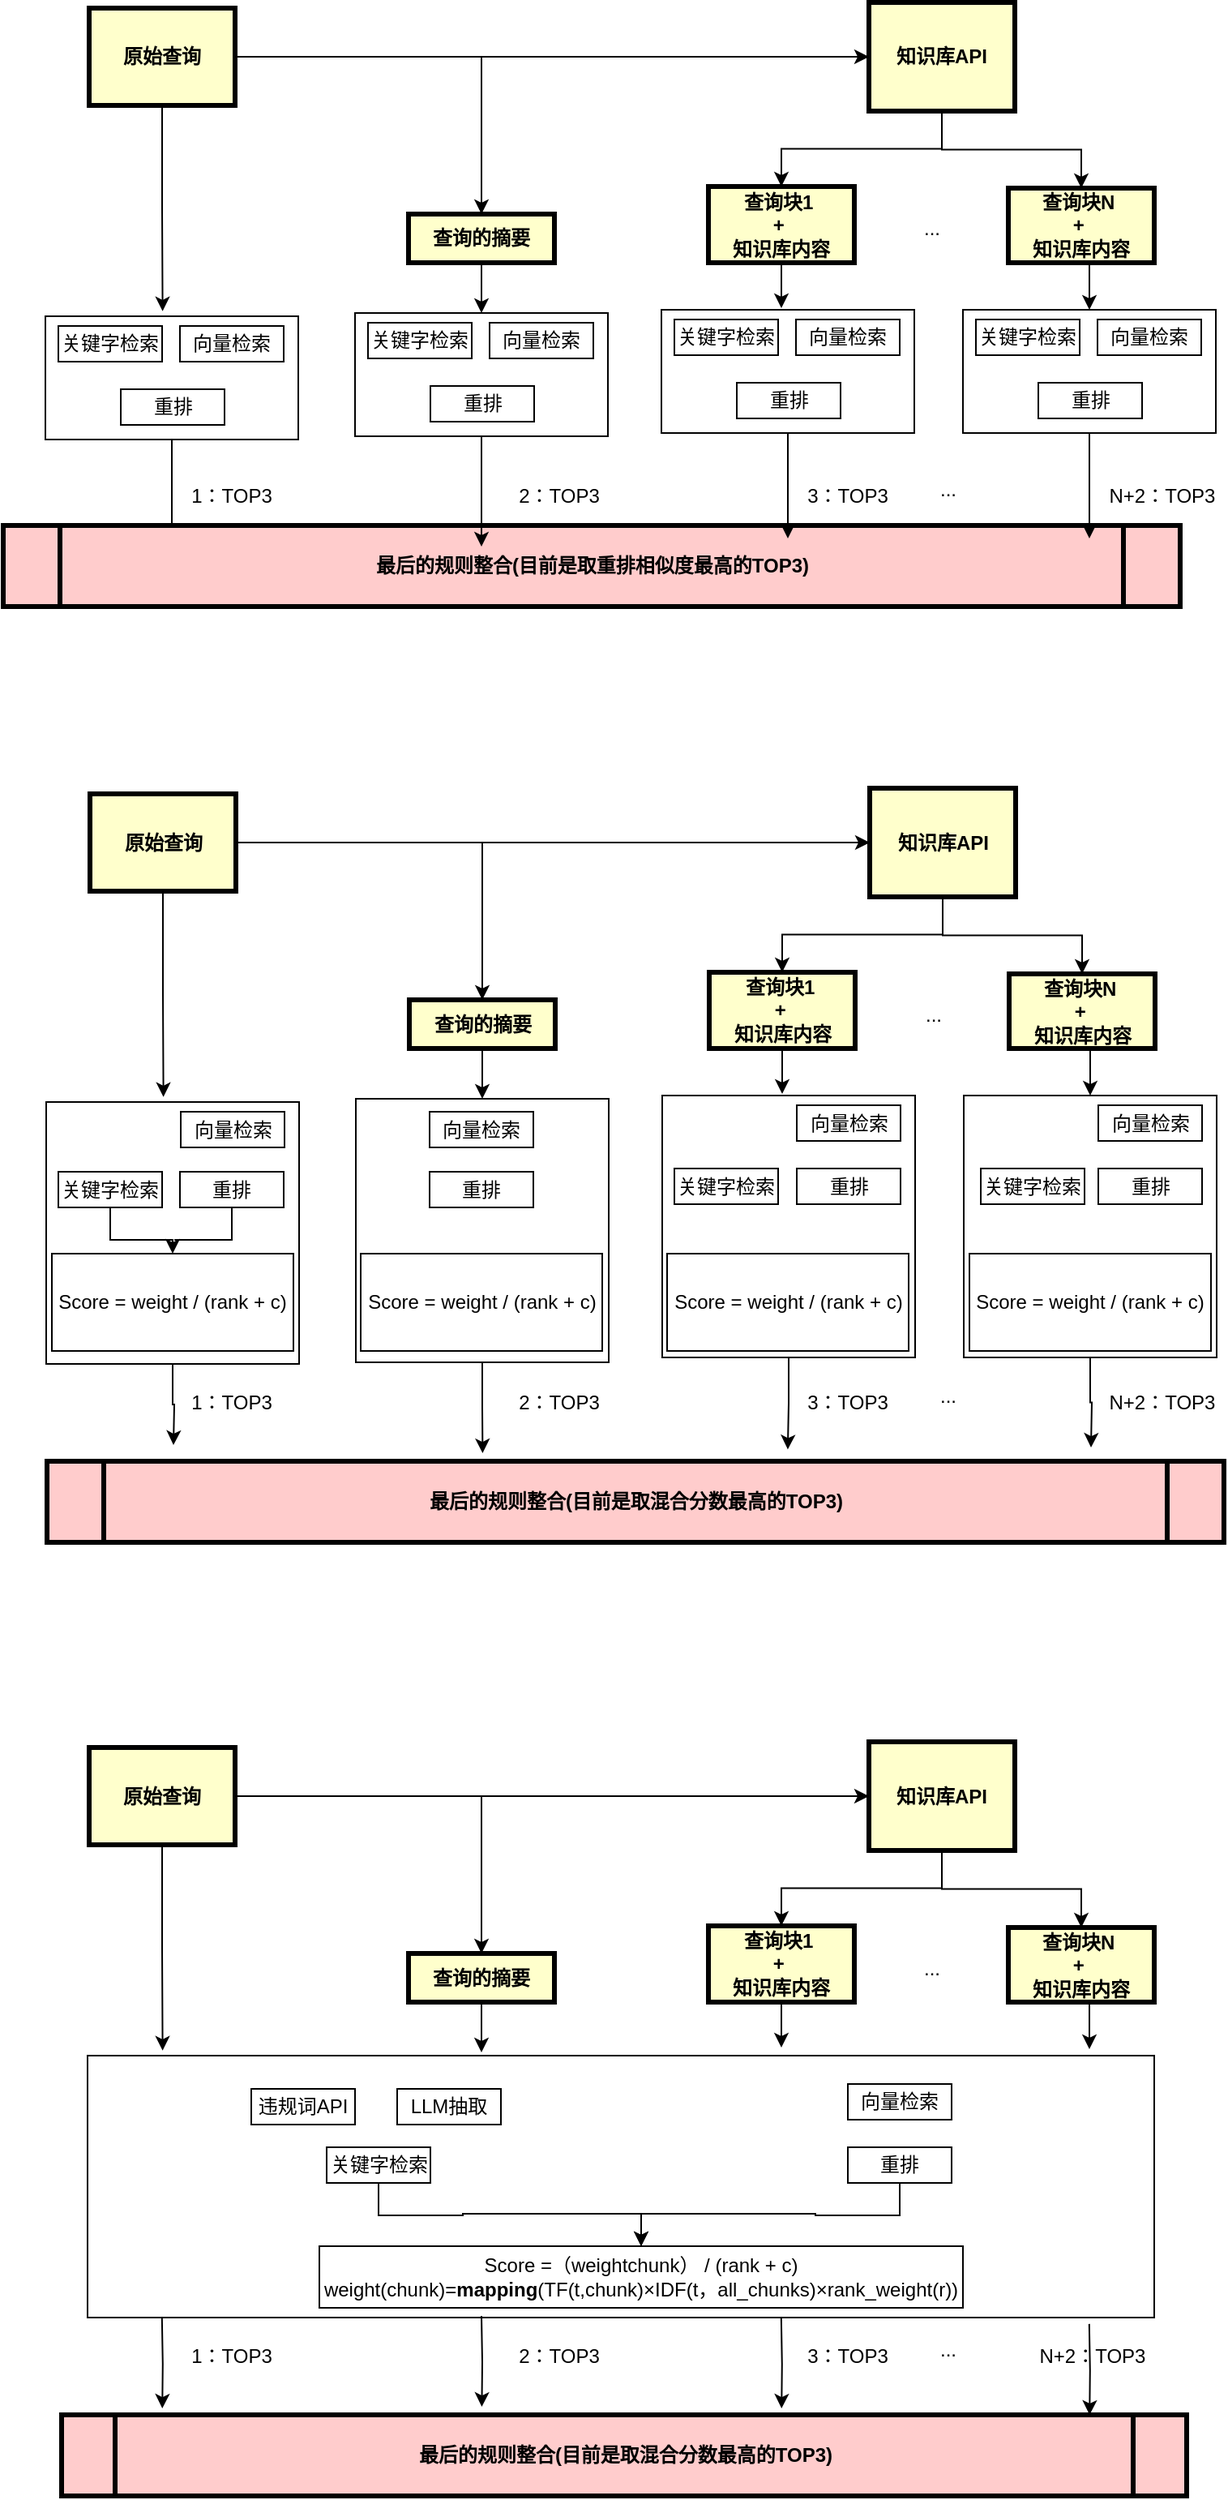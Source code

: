 <mxfile version="26.0.4">
  <diagram name="Page-1" id="c7558073-3199-34d8-9f00-42111426c3f3">
    <mxGraphModel dx="986" dy="862" grid="0" gridSize="10" guides="1" tooltips="1" connect="1" arrows="1" fold="1" page="0" pageScale="1" pageWidth="826" pageHeight="1169" background="none" math="0" shadow="0">
      <root>
        <mxCell id="0" />
        <mxCell id="1" parent="0" />
        <mxCell id="18Gt26L3QcKM89W_5jB1-135" style="edgeStyle=orthogonalEdgeStyle;rounded=0;orthogonalLoop=1;jettySize=auto;html=1;exitX=0.5;exitY=1;exitDx=0;exitDy=0;" parent="1" source="18Gt26L3QcKM89W_5jB1-101" edge="1">
          <mxGeometry relative="1" as="geometry">
            <mxPoint x="267" y="382" as="targetPoint" />
          </mxGeometry>
        </mxCell>
        <mxCell id="18Gt26L3QcKM89W_5jB1-101" value="" style="rounded=0;whiteSpace=wrap;html=1;" parent="1" vertex="1">
          <mxGeometry x="189" y="244" width="156" height="76" as="geometry" />
        </mxCell>
        <mxCell id="18Gt26L3QcKM89W_5jB1-107" style="edgeStyle=orthogonalEdgeStyle;rounded=0;orthogonalLoop=1;jettySize=auto;html=1;exitX=1;exitY=0.5;exitDx=0;exitDy=0;entryX=0.5;entryY=0;entryDx=0;entryDy=0;" parent="1" source="3" target="18Gt26L3QcKM89W_5jB1-102" edge="1">
          <mxGeometry relative="1" as="geometry" />
        </mxCell>
        <mxCell id="18Gt26L3QcKM89W_5jB1-108" style="edgeStyle=orthogonalEdgeStyle;rounded=0;orthogonalLoop=1;jettySize=auto;html=1;exitX=0.5;exitY=1;exitDx=0;exitDy=0;" parent="1" source="3" edge="1">
          <mxGeometry relative="1" as="geometry">
            <mxPoint x="261.31" y="240.897" as="targetPoint" />
          </mxGeometry>
        </mxCell>
        <mxCell id="18Gt26L3QcKM89W_5jB1-118" value="" style="edgeStyle=orthogonalEdgeStyle;rounded=0;orthogonalLoop=1;jettySize=auto;html=1;" parent="1" source="3" target="18Gt26L3QcKM89W_5jB1-117" edge="1">
          <mxGeometry relative="1" as="geometry" />
        </mxCell>
        <mxCell id="3" value="原始查询" style="whiteSpace=wrap;align=center;verticalAlign=middle;fontStyle=1;strokeWidth=3;fillColor=#FFFFCC" parent="1" vertex="1">
          <mxGeometry x="216" y="54" width="90" height="60" as="geometry" />
        </mxCell>
        <mxCell id="5" value="最后的规则整合(目前是取重排相似度最高的TOP3)" style="shape=process;whiteSpace=wrap;align=center;verticalAlign=middle;size=0.048;fontStyle=1;strokeWidth=3;fillColor=#FFCCCC" parent="1" vertex="1">
          <mxGeometry x="163" y="373" width="726" height="50" as="geometry" />
        </mxCell>
        <mxCell id="18Gt26L3QcKM89W_5jB1-98" value="关键字检索" style="rounded=0;whiteSpace=wrap;html=1;" parent="1" vertex="1">
          <mxGeometry x="197" y="250" width="64" height="22" as="geometry" />
        </mxCell>
        <mxCell id="18Gt26L3QcKM89W_5jB1-99" value="向量检索" style="rounded=0;whiteSpace=wrap;html=1;" parent="1" vertex="1">
          <mxGeometry x="272" y="250" width="64" height="22" as="geometry" />
        </mxCell>
        <mxCell id="18Gt26L3QcKM89W_5jB1-100" value="重排" style="rounded=0;whiteSpace=wrap;html=1;" parent="1" vertex="1">
          <mxGeometry x="235.5" y="289" width="64" height="22" as="geometry" />
        </mxCell>
        <mxCell id="18Gt26L3QcKM89W_5jB1-109" style="edgeStyle=orthogonalEdgeStyle;rounded=0;orthogonalLoop=1;jettySize=auto;html=1;exitX=0.5;exitY=1;exitDx=0;exitDy=0;entryX=0.5;entryY=0;entryDx=0;entryDy=0;" parent="1" source="18Gt26L3QcKM89W_5jB1-102" target="18Gt26L3QcKM89W_5jB1-103" edge="1">
          <mxGeometry relative="1" as="geometry" />
        </mxCell>
        <mxCell id="18Gt26L3QcKM89W_5jB1-102" value="查询的摘要" style="whiteSpace=wrap;align=center;verticalAlign=middle;fontStyle=1;strokeWidth=3;fillColor=#FFFFCC" parent="1" vertex="1">
          <mxGeometry x="413" y="181" width="90" height="30" as="geometry" />
        </mxCell>
        <mxCell id="18Gt26L3QcKM89W_5jB1-124" style="edgeStyle=orthogonalEdgeStyle;rounded=0;orthogonalLoop=1;jettySize=auto;html=1;exitX=0.5;exitY=1;exitDx=0;exitDy=0;" parent="1" source="18Gt26L3QcKM89W_5jB1-103" edge="1">
          <mxGeometry relative="1" as="geometry">
            <mxPoint x="458" y="386" as="targetPoint" />
          </mxGeometry>
        </mxCell>
        <mxCell id="18Gt26L3QcKM89W_5jB1-103" value="" style="rounded=0;whiteSpace=wrap;html=1;" parent="1" vertex="1">
          <mxGeometry x="380" y="242" width="156" height="76" as="geometry" />
        </mxCell>
        <mxCell id="18Gt26L3QcKM89W_5jB1-104" value="关键字检索" style="rounded=0;whiteSpace=wrap;html=1;" parent="1" vertex="1">
          <mxGeometry x="388" y="248" width="64" height="22" as="geometry" />
        </mxCell>
        <mxCell id="18Gt26L3QcKM89W_5jB1-105" value="向量检索" style="rounded=0;whiteSpace=wrap;html=1;" parent="1" vertex="1">
          <mxGeometry x="463" y="248" width="64" height="22" as="geometry" />
        </mxCell>
        <mxCell id="18Gt26L3QcKM89W_5jB1-106" value="重排" style="rounded=0;whiteSpace=wrap;html=1;" parent="1" vertex="1">
          <mxGeometry x="426.5" y="287" width="64" height="22" as="geometry" />
        </mxCell>
        <mxCell id="18Gt26L3QcKM89W_5jB1-130" style="edgeStyle=orthogonalEdgeStyle;rounded=0;orthogonalLoop=1;jettySize=auto;html=1;exitX=0.5;exitY=1;exitDx=0;exitDy=0;" parent="1" source="18Gt26L3QcKM89W_5jB1-110" edge="1">
          <mxGeometry relative="1" as="geometry">
            <mxPoint x="647" y="381" as="targetPoint" />
          </mxGeometry>
        </mxCell>
        <mxCell id="18Gt26L3QcKM89W_5jB1-110" value="" style="rounded=0;whiteSpace=wrap;html=1;" parent="1" vertex="1">
          <mxGeometry x="569" y="240" width="156" height="76" as="geometry" />
        </mxCell>
        <mxCell id="18Gt26L3QcKM89W_5jB1-111" value="关键字检索" style="rounded=0;whiteSpace=wrap;html=1;" parent="1" vertex="1">
          <mxGeometry x="577" y="246" width="64" height="22" as="geometry" />
        </mxCell>
        <mxCell id="18Gt26L3QcKM89W_5jB1-112" value="向量检索" style="rounded=0;whiteSpace=wrap;html=1;" parent="1" vertex="1">
          <mxGeometry x="652" y="246" width="64" height="22" as="geometry" />
        </mxCell>
        <mxCell id="18Gt26L3QcKM89W_5jB1-113" value="重排" style="rounded=0;whiteSpace=wrap;html=1;" parent="1" vertex="1">
          <mxGeometry x="615.5" y="285" width="64" height="22" as="geometry" />
        </mxCell>
        <mxCell id="18Gt26L3QcKM89W_5jB1-121" style="edgeStyle=orthogonalEdgeStyle;rounded=0;orthogonalLoop=1;jettySize=auto;html=1;exitX=0.5;exitY=1;exitDx=0;exitDy=0;" parent="1" source="18Gt26L3QcKM89W_5jB1-114" edge="1">
          <mxGeometry relative="1" as="geometry">
            <mxPoint x="643" y="239" as="targetPoint" />
          </mxGeometry>
        </mxCell>
        <mxCell id="18Gt26L3QcKM89W_5jB1-114" value="查询块1 &#xa;+ &#xa;知识库内容" style="whiteSpace=wrap;align=center;verticalAlign=middle;fontStyle=1;strokeWidth=3;fillColor=#FFFFCC" parent="1" vertex="1">
          <mxGeometry x="598" y="164" width="90" height="47" as="geometry" />
        </mxCell>
        <mxCell id="18Gt26L3QcKM89W_5jB1-146" style="edgeStyle=orthogonalEdgeStyle;rounded=0;orthogonalLoop=1;jettySize=auto;html=1;exitX=0.5;exitY=1;exitDx=0;exitDy=0;entryX=0.5;entryY=0;entryDx=0;entryDy=0;" parent="1" source="18Gt26L3QcKM89W_5jB1-115" target="18Gt26L3QcKM89W_5jB1-131" edge="1">
          <mxGeometry relative="1" as="geometry" />
        </mxCell>
        <mxCell id="18Gt26L3QcKM89W_5jB1-115" value="查询块N &#xa;+ &#xa;知识库内容" style="whiteSpace=wrap;align=center;verticalAlign=middle;fontStyle=1;strokeWidth=3;fillColor=#FFFFCC" parent="1" vertex="1">
          <mxGeometry x="783" y="165" width="90" height="46" as="geometry" />
        </mxCell>
        <mxCell id="18Gt26L3QcKM89W_5jB1-119" style="edgeStyle=orthogonalEdgeStyle;rounded=0;orthogonalLoop=1;jettySize=auto;html=1;exitX=0.5;exitY=1;exitDx=0;exitDy=0;entryX=0.5;entryY=0;entryDx=0;entryDy=0;" parent="1" source="18Gt26L3QcKM89W_5jB1-117" target="18Gt26L3QcKM89W_5jB1-114" edge="1">
          <mxGeometry relative="1" as="geometry" />
        </mxCell>
        <mxCell id="18Gt26L3QcKM89W_5jB1-120" style="edgeStyle=orthogonalEdgeStyle;rounded=0;orthogonalLoop=1;jettySize=auto;html=1;exitX=0.5;exitY=1;exitDx=0;exitDy=0;entryX=0.5;entryY=0;entryDx=0;entryDy=0;" parent="1" source="18Gt26L3QcKM89W_5jB1-117" target="18Gt26L3QcKM89W_5jB1-115" edge="1">
          <mxGeometry relative="1" as="geometry" />
        </mxCell>
        <mxCell id="18Gt26L3QcKM89W_5jB1-117" value="知识库API" style="whiteSpace=wrap;align=center;verticalAlign=middle;fontStyle=1;strokeWidth=3;fillColor=#FFFFCC" parent="1" vertex="1">
          <mxGeometry x="697" y="50.5" width="90" height="67" as="geometry" />
        </mxCell>
        <mxCell id="18Gt26L3QcKM89W_5jB1-127" value="1：TOP3" style="text;html=1;align=center;verticalAlign=middle;whiteSpace=wrap;rounded=0;" parent="1" vertex="1">
          <mxGeometry x="274" y="340" width="60" height="30" as="geometry" />
        </mxCell>
        <mxCell id="18Gt26L3QcKM89W_5jB1-128" value="2：TOP3" style="text;html=1;align=center;verticalAlign=middle;whiteSpace=wrap;rounded=0;" parent="1" vertex="1">
          <mxGeometry x="476" y="340" width="60" height="30" as="geometry" />
        </mxCell>
        <mxCell id="18Gt26L3QcKM89W_5jB1-129" value="3：TOP3" style="text;html=1;align=center;verticalAlign=middle;whiteSpace=wrap;rounded=0;" parent="1" vertex="1">
          <mxGeometry x="654" y="340" width="60" height="30" as="geometry" />
        </mxCell>
        <mxCell id="18Gt26L3QcKM89W_5jB1-141" style="edgeStyle=orthogonalEdgeStyle;rounded=0;orthogonalLoop=1;jettySize=auto;html=1;exitX=0.5;exitY=1;exitDx=0;exitDy=0;" parent="1" source="18Gt26L3QcKM89W_5jB1-131" edge="1">
          <mxGeometry relative="1" as="geometry">
            <mxPoint x="833" y="381" as="targetPoint" />
          </mxGeometry>
        </mxCell>
        <mxCell id="18Gt26L3QcKM89W_5jB1-131" value="" style="rounded=0;whiteSpace=wrap;html=1;" parent="1" vertex="1">
          <mxGeometry x="755" y="240" width="156" height="76" as="geometry" />
        </mxCell>
        <mxCell id="18Gt26L3QcKM89W_5jB1-132" value="关键字检索" style="rounded=0;whiteSpace=wrap;html=1;" parent="1" vertex="1">
          <mxGeometry x="763" y="246" width="64" height="22" as="geometry" />
        </mxCell>
        <mxCell id="18Gt26L3QcKM89W_5jB1-133" value="向量检索" style="rounded=0;whiteSpace=wrap;html=1;" parent="1" vertex="1">
          <mxGeometry x="838" y="246" width="64" height="22" as="geometry" />
        </mxCell>
        <mxCell id="18Gt26L3QcKM89W_5jB1-134" value="重排" style="rounded=0;whiteSpace=wrap;html=1;" parent="1" vertex="1">
          <mxGeometry x="801.5" y="285" width="64" height="22" as="geometry" />
        </mxCell>
        <mxCell id="18Gt26L3QcKM89W_5jB1-140" value="..." style="text;html=1;align=center;verticalAlign=middle;whiteSpace=wrap;rounded=0;" parent="1" vertex="1">
          <mxGeometry x="706" y="175" width="60" height="30" as="geometry" />
        </mxCell>
        <mxCell id="18Gt26L3QcKM89W_5jB1-142" value="N+2：TOP3" style="text;html=1;align=center;verticalAlign=middle;whiteSpace=wrap;rounded=0;" parent="1" vertex="1">
          <mxGeometry x="840" y="340" width="76" height="30" as="geometry" />
        </mxCell>
        <mxCell id="18Gt26L3QcKM89W_5jB1-144" value="..." style="text;html=1;align=center;verticalAlign=middle;whiteSpace=wrap;rounded=0;" parent="1" vertex="1">
          <mxGeometry x="716" y="336" width="60" height="30" as="geometry" />
        </mxCell>
        <mxCell id="18Gt26L3QcKM89W_5jB1-147" style="edgeStyle=orthogonalEdgeStyle;rounded=0;orthogonalLoop=1;jettySize=auto;html=1;exitX=0.5;exitY=1;exitDx=0;exitDy=0;" parent="1" source="18Gt26L3QcKM89W_5jB1-148" edge="1">
          <mxGeometry relative="1" as="geometry">
            <mxPoint x="268" y="940" as="targetPoint" />
          </mxGeometry>
        </mxCell>
        <mxCell id="18Gt26L3QcKM89W_5jB1-148" value="" style="rounded=0;whiteSpace=wrap;html=1;" parent="1" vertex="1">
          <mxGeometry x="189.5" y="728.5" width="156" height="161.5" as="geometry" />
        </mxCell>
        <mxCell id="18Gt26L3QcKM89W_5jB1-149" style="edgeStyle=orthogonalEdgeStyle;rounded=0;orthogonalLoop=1;jettySize=auto;html=1;exitX=1;exitY=0.5;exitDx=0;exitDy=0;entryX=0.5;entryY=0;entryDx=0;entryDy=0;" parent="1" source="18Gt26L3QcKM89W_5jB1-152" target="18Gt26L3QcKM89W_5jB1-158" edge="1">
          <mxGeometry relative="1" as="geometry" />
        </mxCell>
        <mxCell id="18Gt26L3QcKM89W_5jB1-150" style="edgeStyle=orthogonalEdgeStyle;rounded=0;orthogonalLoop=1;jettySize=auto;html=1;exitX=0.5;exitY=1;exitDx=0;exitDy=0;" parent="1" source="18Gt26L3QcKM89W_5jB1-152" edge="1">
          <mxGeometry relative="1" as="geometry">
            <mxPoint x="261.81" y="725.397" as="targetPoint" />
          </mxGeometry>
        </mxCell>
        <mxCell id="18Gt26L3QcKM89W_5jB1-151" value="" style="edgeStyle=orthogonalEdgeStyle;rounded=0;orthogonalLoop=1;jettySize=auto;html=1;" parent="1" source="18Gt26L3QcKM89W_5jB1-152" target="18Gt26L3QcKM89W_5jB1-175" edge="1">
          <mxGeometry relative="1" as="geometry" />
        </mxCell>
        <mxCell id="18Gt26L3QcKM89W_5jB1-152" value="原始查询" style="whiteSpace=wrap;align=center;verticalAlign=middle;fontStyle=1;strokeWidth=3;fillColor=#FFFFCC" parent="1" vertex="1">
          <mxGeometry x="216.5" y="538.5" width="90" height="60" as="geometry" />
        </mxCell>
        <mxCell id="18Gt26L3QcKM89W_5jB1-153" value="最后的规则整合(目前是取混合分数最高的TOP3)" style="shape=process;whiteSpace=wrap;align=center;verticalAlign=middle;size=0.048;fontStyle=1;strokeWidth=3;fillColor=#FFCCCC" parent="1" vertex="1">
          <mxGeometry x="190" y="950" width="726" height="50" as="geometry" />
        </mxCell>
        <mxCell id="18Gt26L3QcKM89W_5jB1-195" style="edgeStyle=orthogonalEdgeStyle;rounded=0;orthogonalLoop=1;jettySize=auto;html=1;exitX=0.5;exitY=1;exitDx=0;exitDy=0;entryX=0.5;entryY=0;entryDx=0;entryDy=0;" parent="1" source="18Gt26L3QcKM89W_5jB1-154" target="18Gt26L3QcKM89W_5jB1-188" edge="1">
          <mxGeometry relative="1" as="geometry" />
        </mxCell>
        <mxCell id="18Gt26L3QcKM89W_5jB1-154" value="关键字检索" style="rounded=0;whiteSpace=wrap;html=1;" parent="1" vertex="1">
          <mxGeometry x="197" y="771.5" width="64" height="22" as="geometry" />
        </mxCell>
        <mxCell id="18Gt26L3QcKM89W_5jB1-155" value="向量检索" style="rounded=0;whiteSpace=wrap;html=1;" parent="1" vertex="1">
          <mxGeometry x="272.5" y="734.5" width="64" height="22" as="geometry" />
        </mxCell>
        <mxCell id="18Gt26L3QcKM89W_5jB1-196" style="edgeStyle=orthogonalEdgeStyle;rounded=0;orthogonalLoop=1;jettySize=auto;html=1;exitX=0.5;exitY=1;exitDx=0;exitDy=0;endArrow=none;endFill=0;" parent="1" source="18Gt26L3QcKM89W_5jB1-156" edge="1">
          <mxGeometry relative="1" as="geometry">
            <mxPoint x="268.118" y="813.294" as="targetPoint" />
          </mxGeometry>
        </mxCell>
        <mxCell id="18Gt26L3QcKM89W_5jB1-156" value="重排" style="rounded=0;whiteSpace=wrap;html=1;" parent="1" vertex="1">
          <mxGeometry x="272" y="771.5" width="64" height="22" as="geometry" />
        </mxCell>
        <mxCell id="18Gt26L3QcKM89W_5jB1-157" style="edgeStyle=orthogonalEdgeStyle;rounded=0;orthogonalLoop=1;jettySize=auto;html=1;exitX=0.5;exitY=1;exitDx=0;exitDy=0;entryX=0.5;entryY=0;entryDx=0;entryDy=0;" parent="1" source="18Gt26L3QcKM89W_5jB1-158" target="18Gt26L3QcKM89W_5jB1-160" edge="1">
          <mxGeometry relative="1" as="geometry" />
        </mxCell>
        <mxCell id="18Gt26L3QcKM89W_5jB1-158" value="查询的摘要" style="whiteSpace=wrap;align=center;verticalAlign=middle;fontStyle=1;strokeWidth=3;fillColor=#FFFFCC" parent="1" vertex="1">
          <mxGeometry x="413.5" y="665.5" width="90" height="30" as="geometry" />
        </mxCell>
        <mxCell id="18Gt26L3QcKM89W_5jB1-159" style="edgeStyle=orthogonalEdgeStyle;rounded=0;orthogonalLoop=1;jettySize=auto;html=1;exitX=0.5;exitY=1;exitDx=0;exitDy=0;" parent="1" source="18Gt26L3QcKM89W_5jB1-160" edge="1">
          <mxGeometry relative="1" as="geometry">
            <mxPoint x="458.5" y="870.5" as="targetPoint" />
          </mxGeometry>
        </mxCell>
        <mxCell id="18Gt26L3QcKM89W_5jB1-197" style="edgeStyle=orthogonalEdgeStyle;rounded=0;orthogonalLoop=1;jettySize=auto;html=1;exitX=0.5;exitY=1;exitDx=0;exitDy=0;" parent="1" source="18Gt26L3QcKM89W_5jB1-160" edge="1">
          <mxGeometry relative="1" as="geometry">
            <mxPoint x="458.706" y="945.059" as="targetPoint" />
          </mxGeometry>
        </mxCell>
        <mxCell id="18Gt26L3QcKM89W_5jB1-160" value="" style="rounded=0;whiteSpace=wrap;html=1;" parent="1" vertex="1">
          <mxGeometry x="380.5" y="726.5" width="156" height="162.5" as="geometry" />
        </mxCell>
        <mxCell id="18Gt26L3QcKM89W_5jB1-162" value="向量检索" style="rounded=0;whiteSpace=wrap;html=1;" parent="1" vertex="1">
          <mxGeometry x="426" y="734.5" width="64" height="22" as="geometry" />
        </mxCell>
        <mxCell id="18Gt26L3QcKM89W_5jB1-163" value="重排" style="rounded=0;whiteSpace=wrap;html=1;" parent="1" vertex="1">
          <mxGeometry x="426" y="771.5" width="64" height="22" as="geometry" />
        </mxCell>
        <mxCell id="18Gt26L3QcKM89W_5jB1-164" style="edgeStyle=orthogonalEdgeStyle;rounded=0;orthogonalLoop=1;jettySize=auto;html=1;exitX=0.5;exitY=1;exitDx=0;exitDy=0;" parent="1" source="18Gt26L3QcKM89W_5jB1-165" edge="1">
          <mxGeometry relative="1" as="geometry">
            <mxPoint x="647.5" y="865.5" as="targetPoint" />
          </mxGeometry>
        </mxCell>
        <mxCell id="18Gt26L3QcKM89W_5jB1-198" style="edgeStyle=orthogonalEdgeStyle;rounded=0;orthogonalLoop=1;jettySize=auto;html=1;exitX=0.5;exitY=1;exitDx=0;exitDy=0;" parent="1" source="18Gt26L3QcKM89W_5jB1-165" edge="1">
          <mxGeometry relative="1" as="geometry">
            <mxPoint x="646.941" y="942.706" as="targetPoint" />
          </mxGeometry>
        </mxCell>
        <mxCell id="18Gt26L3QcKM89W_5jB1-165" value="" style="rounded=0;whiteSpace=wrap;html=1;" parent="1" vertex="1">
          <mxGeometry x="569.5" y="724.5" width="156" height="161.5" as="geometry" />
        </mxCell>
        <mxCell id="18Gt26L3QcKM89W_5jB1-166" value="关键字检索" style="rounded=0;whiteSpace=wrap;html=1;" parent="1" vertex="1">
          <mxGeometry x="577" y="769.5" width="64" height="22" as="geometry" />
        </mxCell>
        <mxCell id="18Gt26L3QcKM89W_5jB1-167" value="向量检索" style="rounded=0;whiteSpace=wrap;html=1;" parent="1" vertex="1">
          <mxGeometry x="652.5" y="730.5" width="64" height="22" as="geometry" />
        </mxCell>
        <mxCell id="18Gt26L3QcKM89W_5jB1-168" value="重排" style="rounded=0;whiteSpace=wrap;html=1;" parent="1" vertex="1">
          <mxGeometry x="652.5" y="769.5" width="64" height="22" as="geometry" />
        </mxCell>
        <mxCell id="18Gt26L3QcKM89W_5jB1-169" style="edgeStyle=orthogonalEdgeStyle;rounded=0;orthogonalLoop=1;jettySize=auto;html=1;exitX=0.5;exitY=1;exitDx=0;exitDy=0;" parent="1" source="18Gt26L3QcKM89W_5jB1-170" edge="1">
          <mxGeometry relative="1" as="geometry">
            <mxPoint x="643.5" y="723.5" as="targetPoint" />
          </mxGeometry>
        </mxCell>
        <mxCell id="18Gt26L3QcKM89W_5jB1-170" value="查询块1 &#xa;+ &#xa;知识库内容" style="whiteSpace=wrap;align=center;verticalAlign=middle;fontStyle=1;strokeWidth=3;fillColor=#FFFFCC" parent="1" vertex="1">
          <mxGeometry x="598.5" y="648.5" width="90" height="47" as="geometry" />
        </mxCell>
        <mxCell id="18Gt26L3QcKM89W_5jB1-171" style="edgeStyle=orthogonalEdgeStyle;rounded=0;orthogonalLoop=1;jettySize=auto;html=1;exitX=0.5;exitY=1;exitDx=0;exitDy=0;entryX=0.5;entryY=0;entryDx=0;entryDy=0;" parent="1" source="18Gt26L3QcKM89W_5jB1-172" target="18Gt26L3QcKM89W_5jB1-180" edge="1">
          <mxGeometry relative="1" as="geometry" />
        </mxCell>
        <mxCell id="18Gt26L3QcKM89W_5jB1-172" value="查询块N &#xa;+ &#xa;知识库内容" style="whiteSpace=wrap;align=center;verticalAlign=middle;fontStyle=1;strokeWidth=3;fillColor=#FFFFCC" parent="1" vertex="1">
          <mxGeometry x="783.5" y="649.5" width="90" height="46" as="geometry" />
        </mxCell>
        <mxCell id="18Gt26L3QcKM89W_5jB1-173" style="edgeStyle=orthogonalEdgeStyle;rounded=0;orthogonalLoop=1;jettySize=auto;html=1;exitX=0.5;exitY=1;exitDx=0;exitDy=0;entryX=0.5;entryY=0;entryDx=0;entryDy=0;" parent="1" source="18Gt26L3QcKM89W_5jB1-175" target="18Gt26L3QcKM89W_5jB1-170" edge="1">
          <mxGeometry relative="1" as="geometry" />
        </mxCell>
        <mxCell id="18Gt26L3QcKM89W_5jB1-174" style="edgeStyle=orthogonalEdgeStyle;rounded=0;orthogonalLoop=1;jettySize=auto;html=1;exitX=0.5;exitY=1;exitDx=0;exitDy=0;entryX=0.5;entryY=0;entryDx=0;entryDy=0;" parent="1" source="18Gt26L3QcKM89W_5jB1-175" target="18Gt26L3QcKM89W_5jB1-172" edge="1">
          <mxGeometry relative="1" as="geometry" />
        </mxCell>
        <mxCell id="18Gt26L3QcKM89W_5jB1-175" value="知识库API" style="whiteSpace=wrap;align=center;verticalAlign=middle;fontStyle=1;strokeWidth=3;fillColor=#FFFFCC" parent="1" vertex="1">
          <mxGeometry x="697.5" y="535" width="90" height="67" as="geometry" />
        </mxCell>
        <mxCell id="18Gt26L3QcKM89W_5jB1-176" value="1：TOP3" style="text;html=1;align=center;verticalAlign=middle;whiteSpace=wrap;rounded=0;" parent="1" vertex="1">
          <mxGeometry x="274" y="899" width="60" height="30" as="geometry" />
        </mxCell>
        <mxCell id="18Gt26L3QcKM89W_5jB1-177" value="2：TOP3" style="text;html=1;align=center;verticalAlign=middle;whiteSpace=wrap;rounded=0;" parent="1" vertex="1">
          <mxGeometry x="476" y="899" width="60" height="30" as="geometry" />
        </mxCell>
        <mxCell id="18Gt26L3QcKM89W_5jB1-178" value="3：TOP3" style="text;html=1;align=center;verticalAlign=middle;whiteSpace=wrap;rounded=0;" parent="1" vertex="1">
          <mxGeometry x="654" y="899" width="60" height="30" as="geometry" />
        </mxCell>
        <mxCell id="18Gt26L3QcKM89W_5jB1-179" style="edgeStyle=orthogonalEdgeStyle;rounded=0;orthogonalLoop=1;jettySize=auto;html=1;exitX=0.5;exitY=1;exitDx=0;exitDy=0;" parent="1" source="18Gt26L3QcKM89W_5jB1-180" edge="1">
          <mxGeometry relative="1" as="geometry">
            <mxPoint x="833.5" y="865.5" as="targetPoint" />
          </mxGeometry>
        </mxCell>
        <mxCell id="18Gt26L3QcKM89W_5jB1-199" style="edgeStyle=orthogonalEdgeStyle;rounded=0;orthogonalLoop=1;jettySize=auto;html=1;exitX=0.5;exitY=1;exitDx=0;exitDy=0;" parent="1" source="18Gt26L3QcKM89W_5jB1-180" edge="1">
          <mxGeometry relative="1" as="geometry">
            <mxPoint x="834" y="941.529" as="targetPoint" />
          </mxGeometry>
        </mxCell>
        <mxCell id="18Gt26L3QcKM89W_5jB1-180" value="" style="rounded=0;whiteSpace=wrap;html=1;" parent="1" vertex="1">
          <mxGeometry x="755.5" y="724.5" width="156" height="161.5" as="geometry" />
        </mxCell>
        <mxCell id="18Gt26L3QcKM89W_5jB1-181" value="关键字检索" style="rounded=0;whiteSpace=wrap;html=1;" parent="1" vertex="1">
          <mxGeometry x="766" y="769.5" width="64" height="22" as="geometry" />
        </mxCell>
        <mxCell id="18Gt26L3QcKM89W_5jB1-182" value="向量检索" style="rounded=0;whiteSpace=wrap;html=1;" parent="1" vertex="1">
          <mxGeometry x="838.5" y="730.5" width="64" height="22" as="geometry" />
        </mxCell>
        <mxCell id="18Gt26L3QcKM89W_5jB1-183" value="重排" style="rounded=0;whiteSpace=wrap;html=1;" parent="1" vertex="1">
          <mxGeometry x="838.5" y="769.5" width="64" height="22" as="geometry" />
        </mxCell>
        <mxCell id="18Gt26L3QcKM89W_5jB1-184" value="..." style="text;html=1;align=center;verticalAlign=middle;whiteSpace=wrap;rounded=0;" parent="1" vertex="1">
          <mxGeometry x="706.5" y="659.5" width="60" height="30" as="geometry" />
        </mxCell>
        <mxCell id="18Gt26L3QcKM89W_5jB1-185" value="N+2：TOP3" style="text;html=1;align=center;verticalAlign=middle;whiteSpace=wrap;rounded=0;" parent="1" vertex="1">
          <mxGeometry x="840" y="899" width="76" height="30" as="geometry" />
        </mxCell>
        <mxCell id="18Gt26L3QcKM89W_5jB1-186" value="..." style="text;html=1;align=center;verticalAlign=middle;whiteSpace=wrap;rounded=0;" parent="1" vertex="1">
          <mxGeometry x="716" y="895" width="60" height="30" as="geometry" />
        </mxCell>
        <mxCell id="18Gt26L3QcKM89W_5jB1-188" value="Score = weight / (rank + c)" style="rounded=0;whiteSpace=wrap;html=1;" parent="1" vertex="1">
          <mxGeometry x="193" y="822" width="149" height="60" as="geometry" />
        </mxCell>
        <mxCell id="18Gt26L3QcKM89W_5jB1-189" value="Score = weight / (rank + c)" style="rounded=0;whiteSpace=wrap;html=1;" parent="1" vertex="1">
          <mxGeometry x="383.5" y="822" width="149" height="60" as="geometry" />
        </mxCell>
        <mxCell id="18Gt26L3QcKM89W_5jB1-193" value="Score = weight / (rank + c)" style="rounded=0;whiteSpace=wrap;html=1;" parent="1" vertex="1">
          <mxGeometry x="572.5" y="822" width="149" height="60" as="geometry" />
        </mxCell>
        <mxCell id="18Gt26L3QcKM89W_5jB1-194" value="Score = weight / (rank + c)" style="rounded=0;whiteSpace=wrap;html=1;" parent="1" vertex="1">
          <mxGeometry x="759" y="822" width="149" height="60" as="geometry" />
        </mxCell>
        <mxCell id="C2I1dSf4Ovgzt2lo41Az-6" value="" style="rounded=0;whiteSpace=wrap;html=1;" vertex="1" parent="1">
          <mxGeometry x="215" y="1316.5" width="658" height="161.5" as="geometry" />
        </mxCell>
        <mxCell id="C2I1dSf4Ovgzt2lo41Az-7" style="edgeStyle=orthogonalEdgeStyle;rounded=0;orthogonalLoop=1;jettySize=auto;html=1;exitX=1;exitY=0.5;exitDx=0;exitDy=0;entryX=0.5;entryY=0;entryDx=0;entryDy=0;" edge="1" parent="1" source="C2I1dSf4Ovgzt2lo41Az-10" target="C2I1dSf4Ovgzt2lo41Az-18">
          <mxGeometry relative="1" as="geometry" />
        </mxCell>
        <mxCell id="C2I1dSf4Ovgzt2lo41Az-8" style="edgeStyle=orthogonalEdgeStyle;rounded=0;orthogonalLoop=1;jettySize=auto;html=1;exitX=0.5;exitY=1;exitDx=0;exitDy=0;" edge="1" parent="1" source="C2I1dSf4Ovgzt2lo41Az-10">
          <mxGeometry relative="1" as="geometry">
            <mxPoint x="261.31" y="1313.397" as="targetPoint" />
          </mxGeometry>
        </mxCell>
        <mxCell id="C2I1dSf4Ovgzt2lo41Az-9" value="" style="edgeStyle=orthogonalEdgeStyle;rounded=0;orthogonalLoop=1;jettySize=auto;html=1;" edge="1" parent="1" source="C2I1dSf4Ovgzt2lo41Az-10" target="C2I1dSf4Ovgzt2lo41Az-37">
          <mxGeometry relative="1" as="geometry" />
        </mxCell>
        <mxCell id="C2I1dSf4Ovgzt2lo41Az-10" value="原始查询" style="whiteSpace=wrap;align=center;verticalAlign=middle;fontStyle=1;strokeWidth=3;fillColor=#FFFFCC" vertex="1" parent="1">
          <mxGeometry x="216" y="1126.5" width="90" height="60" as="geometry" />
        </mxCell>
        <mxCell id="C2I1dSf4Ovgzt2lo41Az-11" value="最后的规则整合(目前是取混合分数最高的TOP3)" style="shape=process;whiteSpace=wrap;align=center;verticalAlign=middle;size=0.048;fontStyle=1;strokeWidth=3;fillColor=#FFCCCC" vertex="1" parent="1">
          <mxGeometry x="199" y="1538" width="694" height="50" as="geometry" />
        </mxCell>
        <mxCell id="C2I1dSf4Ovgzt2lo41Az-12" style="edgeStyle=orthogonalEdgeStyle;rounded=0;orthogonalLoop=1;jettySize=auto;html=1;exitX=0.5;exitY=1;exitDx=0;exitDy=0;entryX=0.5;entryY=0;entryDx=0;entryDy=0;" edge="1" parent="1" source="C2I1dSf4Ovgzt2lo41Az-13" target="C2I1dSf4Ovgzt2lo41Az-50">
          <mxGeometry relative="1" as="geometry" />
        </mxCell>
        <mxCell id="C2I1dSf4Ovgzt2lo41Az-13" value="关键字检索" style="rounded=0;whiteSpace=wrap;html=1;" vertex="1" parent="1">
          <mxGeometry x="362.5" y="1373" width="64" height="22" as="geometry" />
        </mxCell>
        <mxCell id="C2I1dSf4Ovgzt2lo41Az-14" value="向量检索" style="rounded=0;whiteSpace=wrap;html=1;" vertex="1" parent="1">
          <mxGeometry x="684" y="1334" width="64" height="22" as="geometry" />
        </mxCell>
        <mxCell id="C2I1dSf4Ovgzt2lo41Az-67" style="edgeStyle=orthogonalEdgeStyle;rounded=0;orthogonalLoop=1;jettySize=auto;html=1;exitX=0.5;exitY=1;exitDx=0;exitDy=0;entryX=0.5;entryY=0;entryDx=0;entryDy=0;" edge="1" parent="1" source="C2I1dSf4Ovgzt2lo41Az-16" target="C2I1dSf4Ovgzt2lo41Az-50">
          <mxGeometry relative="1" as="geometry" />
        </mxCell>
        <mxCell id="C2I1dSf4Ovgzt2lo41Az-16" value="重排" style="rounded=0;whiteSpace=wrap;html=1;" vertex="1" parent="1">
          <mxGeometry x="684" y="1373" width="64" height="22" as="geometry" />
        </mxCell>
        <mxCell id="C2I1dSf4Ovgzt2lo41Az-17" style="edgeStyle=orthogonalEdgeStyle;rounded=0;orthogonalLoop=1;jettySize=auto;html=1;exitX=0.5;exitY=1;exitDx=0;exitDy=0;entryX=0.5;entryY=0;entryDx=0;entryDy=0;" edge="1" parent="1" source="C2I1dSf4Ovgzt2lo41Az-18">
          <mxGeometry relative="1" as="geometry">
            <mxPoint x="458.0" y="1314.5" as="targetPoint" />
          </mxGeometry>
        </mxCell>
        <mxCell id="C2I1dSf4Ovgzt2lo41Az-18" value="查询的摘要" style="whiteSpace=wrap;align=center;verticalAlign=middle;fontStyle=1;strokeWidth=3;fillColor=#FFFFCC" vertex="1" parent="1">
          <mxGeometry x="413" y="1253.5" width="90" height="30" as="geometry" />
        </mxCell>
        <mxCell id="C2I1dSf4Ovgzt2lo41Az-20" style="edgeStyle=orthogonalEdgeStyle;rounded=0;orthogonalLoop=1;jettySize=auto;html=1;exitX=0.5;exitY=1;exitDx=0;exitDy=0;" edge="1" parent="1">
          <mxGeometry relative="1" as="geometry">
            <mxPoint x="458.206" y="1533.059" as="targetPoint" />
            <mxPoint x="458.0" y="1477" as="sourcePoint" />
          </mxGeometry>
        </mxCell>
        <mxCell id="C2I1dSf4Ovgzt2lo41Az-31" style="edgeStyle=orthogonalEdgeStyle;rounded=0;orthogonalLoop=1;jettySize=auto;html=1;exitX=0.5;exitY=1;exitDx=0;exitDy=0;" edge="1" parent="1" source="C2I1dSf4Ovgzt2lo41Az-32">
          <mxGeometry relative="1" as="geometry">
            <mxPoint x="643" y="1311.5" as="targetPoint" />
          </mxGeometry>
        </mxCell>
        <mxCell id="C2I1dSf4Ovgzt2lo41Az-32" value="查询块1 &#xa;+ &#xa;知识库内容" style="whiteSpace=wrap;align=center;verticalAlign=middle;fontStyle=1;strokeWidth=3;fillColor=#FFFFCC" vertex="1" parent="1">
          <mxGeometry x="598" y="1236.5" width="90" height="47" as="geometry" />
        </mxCell>
        <mxCell id="C2I1dSf4Ovgzt2lo41Az-33" style="edgeStyle=orthogonalEdgeStyle;rounded=0;orthogonalLoop=1;jettySize=auto;html=1;exitX=0.5;exitY=1;exitDx=0;exitDy=0;entryX=0.5;entryY=0;entryDx=0;entryDy=0;" edge="1" parent="1" source="C2I1dSf4Ovgzt2lo41Az-34">
          <mxGeometry relative="1" as="geometry">
            <mxPoint x="833" y="1312.5" as="targetPoint" />
          </mxGeometry>
        </mxCell>
        <mxCell id="C2I1dSf4Ovgzt2lo41Az-34" value="查询块N &#xa;+ &#xa;知识库内容" style="whiteSpace=wrap;align=center;verticalAlign=middle;fontStyle=1;strokeWidth=3;fillColor=#FFFFCC" vertex="1" parent="1">
          <mxGeometry x="783" y="1237.5" width="90" height="46" as="geometry" />
        </mxCell>
        <mxCell id="C2I1dSf4Ovgzt2lo41Az-35" style="edgeStyle=orthogonalEdgeStyle;rounded=0;orthogonalLoop=1;jettySize=auto;html=1;exitX=0.5;exitY=1;exitDx=0;exitDy=0;entryX=0.5;entryY=0;entryDx=0;entryDy=0;" edge="1" parent="1" source="C2I1dSf4Ovgzt2lo41Az-37" target="C2I1dSf4Ovgzt2lo41Az-32">
          <mxGeometry relative="1" as="geometry" />
        </mxCell>
        <mxCell id="C2I1dSf4Ovgzt2lo41Az-36" style="edgeStyle=orthogonalEdgeStyle;rounded=0;orthogonalLoop=1;jettySize=auto;html=1;exitX=0.5;exitY=1;exitDx=0;exitDy=0;entryX=0.5;entryY=0;entryDx=0;entryDy=0;" edge="1" parent="1" source="C2I1dSf4Ovgzt2lo41Az-37" target="C2I1dSf4Ovgzt2lo41Az-34">
          <mxGeometry relative="1" as="geometry" />
        </mxCell>
        <mxCell id="C2I1dSf4Ovgzt2lo41Az-37" value="知识库API" style="whiteSpace=wrap;align=center;verticalAlign=middle;fontStyle=1;strokeWidth=3;fillColor=#FFFFCC" vertex="1" parent="1">
          <mxGeometry x="697" y="1123" width="90" height="67" as="geometry" />
        </mxCell>
        <mxCell id="C2I1dSf4Ovgzt2lo41Az-38" value="1：TOP3" style="text;html=1;align=center;verticalAlign=middle;whiteSpace=wrap;rounded=0;" vertex="1" parent="1">
          <mxGeometry x="273.5" y="1487" width="60" height="30" as="geometry" />
        </mxCell>
        <mxCell id="C2I1dSf4Ovgzt2lo41Az-39" value="2：TOP3" style="text;html=1;align=center;verticalAlign=middle;whiteSpace=wrap;rounded=0;" vertex="1" parent="1">
          <mxGeometry x="475.5" y="1487" width="60" height="30" as="geometry" />
        </mxCell>
        <mxCell id="C2I1dSf4Ovgzt2lo41Az-40" value="3：TOP3" style="text;html=1;align=center;verticalAlign=middle;whiteSpace=wrap;rounded=0;" vertex="1" parent="1">
          <mxGeometry x="653.5" y="1487" width="60" height="30" as="geometry" />
        </mxCell>
        <mxCell id="C2I1dSf4Ovgzt2lo41Az-47" value="..." style="text;html=1;align=center;verticalAlign=middle;whiteSpace=wrap;rounded=0;" vertex="1" parent="1">
          <mxGeometry x="706" y="1247.5" width="60" height="30" as="geometry" />
        </mxCell>
        <mxCell id="C2I1dSf4Ovgzt2lo41Az-48" value="N+2：TOP3" style="text;html=1;align=center;verticalAlign=middle;whiteSpace=wrap;rounded=0;" vertex="1" parent="1">
          <mxGeometry x="797" y="1487" width="76" height="30" as="geometry" />
        </mxCell>
        <mxCell id="C2I1dSf4Ovgzt2lo41Az-49" value="..." style="text;html=1;align=center;verticalAlign=middle;whiteSpace=wrap;rounded=0;" vertex="1" parent="1">
          <mxGeometry x="715.5" y="1483" width="60" height="30" as="geometry" />
        </mxCell>
        <mxCell id="C2I1dSf4Ovgzt2lo41Az-50" value="&lt;font&gt;Score =（weight&lt;font&gt;chunk&lt;/font&gt;） / (rank + c)&lt;/font&gt;&lt;div&gt;&lt;font&gt;&lt;span style=&quot;text-align: start;&quot; class=&quot;ne-text&quot;&gt;weight(chunk)=&lt;/span&gt;&lt;strong style=&quot;text-align: start;&quot;&gt;&lt;span class=&quot;ne-text&quot;&gt;mapping&lt;/span&gt;&lt;/strong&gt;&lt;span style=&quot;text-align: start;&quot; class=&quot;ne-text&quot;&gt;(TF(t,chunk)×IDF(t，all_chunks)×rank_weight(r))&lt;/span&gt;&lt;/font&gt;&lt;/div&gt;" style="rounded=0;whiteSpace=wrap;html=1;" vertex="1" parent="1">
          <mxGeometry x="358" y="1434" width="397" height="38" as="geometry" />
        </mxCell>
        <mxCell id="C2I1dSf4Ovgzt2lo41Az-62" value="违规词API" style="rounded=0;whiteSpace=wrap;html=1;" vertex="1" parent="1">
          <mxGeometry x="316" y="1337" width="64" height="22" as="geometry" />
        </mxCell>
        <mxCell id="C2I1dSf4Ovgzt2lo41Az-63" value="LLM抽取" style="rounded=0;whiteSpace=wrap;html=1;" vertex="1" parent="1">
          <mxGeometry x="406" y="1337" width="64" height="22" as="geometry" />
        </mxCell>
        <mxCell id="C2I1dSf4Ovgzt2lo41Az-69" style="edgeStyle=orthogonalEdgeStyle;rounded=0;orthogonalLoop=1;jettySize=auto;html=1;exitX=0.5;exitY=1;exitDx=0;exitDy=0;" edge="1" parent="1">
          <mxGeometry relative="1" as="geometry">
            <mxPoint x="261.116" y="1534.059" as="targetPoint" />
            <mxPoint x="260.91" y="1478" as="sourcePoint" />
          </mxGeometry>
        </mxCell>
        <mxCell id="C2I1dSf4Ovgzt2lo41Az-70" style="edgeStyle=orthogonalEdgeStyle;rounded=0;orthogonalLoop=1;jettySize=auto;html=1;exitX=0.5;exitY=1;exitDx=0;exitDy=0;" edge="1" parent="1">
          <mxGeometry relative="1" as="geometry">
            <mxPoint x="643.116" y="1534.059" as="targetPoint" />
            <mxPoint x="642.91" y="1478" as="sourcePoint" />
          </mxGeometry>
        </mxCell>
        <mxCell id="C2I1dSf4Ovgzt2lo41Az-71" style="edgeStyle=orthogonalEdgeStyle;rounded=0;orthogonalLoop=1;jettySize=auto;html=1;exitX=0.5;exitY=1;exitDx=0;exitDy=0;" edge="1" parent="1">
          <mxGeometry relative="1" as="geometry">
            <mxPoint x="833.116" y="1537.999" as="targetPoint" />
            <mxPoint x="832.91" y="1481.94" as="sourcePoint" />
          </mxGeometry>
        </mxCell>
      </root>
    </mxGraphModel>
  </diagram>
</mxfile>
